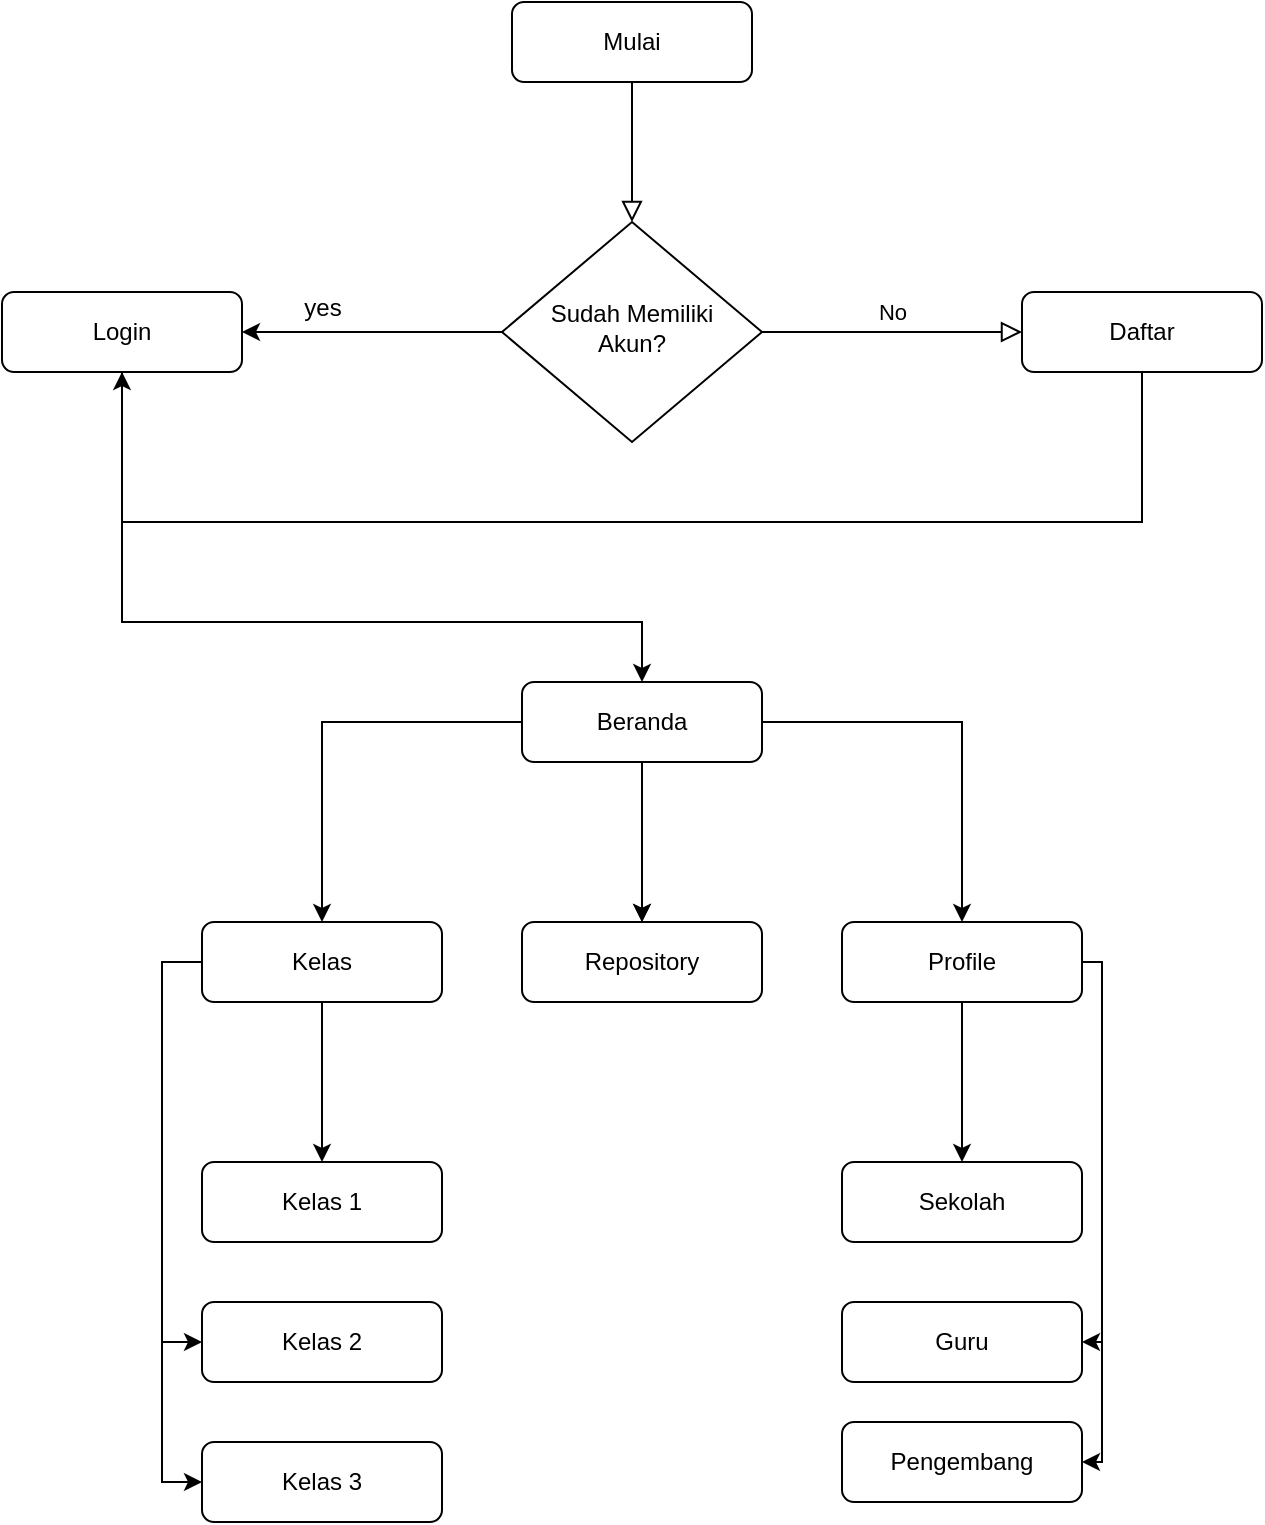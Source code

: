 <mxfile version="24.9.3">
  <diagram id="C5RBs43oDa-KdzZeNtuy" name="Page-1">
    <mxGraphModel dx="1687" dy="908" grid="1" gridSize="10" guides="1" tooltips="1" connect="1" arrows="1" fold="1" page="1" pageScale="1" pageWidth="827" pageHeight="1169" math="0" shadow="0">
      <root>
        <mxCell id="WIyWlLk6GJQsqaUBKTNV-0" />
        <mxCell id="WIyWlLk6GJQsqaUBKTNV-1" parent="WIyWlLk6GJQsqaUBKTNV-0" />
        <mxCell id="WIyWlLk6GJQsqaUBKTNV-2" value="" style="rounded=0;html=1;jettySize=auto;orthogonalLoop=1;fontSize=11;endArrow=block;endFill=0;endSize=8;strokeWidth=1;shadow=0;labelBackgroundColor=none;edgeStyle=orthogonalEdgeStyle;" parent="WIyWlLk6GJQsqaUBKTNV-1" source="WIyWlLk6GJQsqaUBKTNV-3" target="WIyWlLk6GJQsqaUBKTNV-6" edge="1">
          <mxGeometry relative="1" as="geometry" />
        </mxCell>
        <mxCell id="WIyWlLk6GJQsqaUBKTNV-3" value="Mulai" style="rounded=1;whiteSpace=wrap;html=1;fontSize=12;glass=0;strokeWidth=1;shadow=0;" parent="WIyWlLk6GJQsqaUBKTNV-1" vertex="1">
          <mxGeometry x="295" y="60" width="120" height="40" as="geometry" />
        </mxCell>
        <mxCell id="WIyWlLk6GJQsqaUBKTNV-5" value="No" style="edgeStyle=orthogonalEdgeStyle;rounded=0;html=1;jettySize=auto;orthogonalLoop=1;fontSize=11;endArrow=block;endFill=0;endSize=8;strokeWidth=1;shadow=0;labelBackgroundColor=none;" parent="WIyWlLk6GJQsqaUBKTNV-1" source="WIyWlLk6GJQsqaUBKTNV-6" target="WIyWlLk6GJQsqaUBKTNV-7" edge="1">
          <mxGeometry y="10" relative="1" as="geometry">
            <mxPoint as="offset" />
          </mxGeometry>
        </mxCell>
        <mxCell id="uB0bhjpmGp3irmRRtfD9-2" style="edgeStyle=orthogonalEdgeStyle;rounded=0;orthogonalLoop=1;jettySize=auto;html=1;" edge="1" parent="WIyWlLk6GJQsqaUBKTNV-1" source="WIyWlLk6GJQsqaUBKTNV-6" target="uB0bhjpmGp3irmRRtfD9-0">
          <mxGeometry relative="1" as="geometry" />
        </mxCell>
        <mxCell id="WIyWlLk6GJQsqaUBKTNV-6" value="Sudah Memiliki &lt;br&gt;Akun?" style="rhombus;whiteSpace=wrap;html=1;shadow=0;fontFamily=Helvetica;fontSize=12;align=center;strokeWidth=1;spacing=6;spacingTop=-4;" parent="WIyWlLk6GJQsqaUBKTNV-1" vertex="1">
          <mxGeometry x="290" y="170" width="130" height="110" as="geometry" />
        </mxCell>
        <mxCell id="uB0bhjpmGp3irmRRtfD9-12" style="edgeStyle=orthogonalEdgeStyle;rounded=0;orthogonalLoop=1;jettySize=auto;html=1;entryX=0.5;entryY=1;entryDx=0;entryDy=0;" edge="1" parent="WIyWlLk6GJQsqaUBKTNV-1" source="WIyWlLk6GJQsqaUBKTNV-7" target="uB0bhjpmGp3irmRRtfD9-0">
          <mxGeometry relative="1" as="geometry">
            <mxPoint x="610.0" y="320" as="targetPoint" />
            <Array as="points">
              <mxPoint x="610" y="320" />
              <mxPoint x="100" y="320" />
            </Array>
          </mxGeometry>
        </mxCell>
        <mxCell id="WIyWlLk6GJQsqaUBKTNV-7" value="Daftar" style="rounded=1;whiteSpace=wrap;html=1;fontSize=12;glass=0;strokeWidth=1;shadow=0;" parent="WIyWlLk6GJQsqaUBKTNV-1" vertex="1">
          <mxGeometry x="550" y="205" width="120" height="40" as="geometry" />
        </mxCell>
        <mxCell id="uB0bhjpmGp3irmRRtfD9-13" style="edgeStyle=orthogonalEdgeStyle;rounded=0;orthogonalLoop=1;jettySize=auto;html=1;" edge="1" parent="WIyWlLk6GJQsqaUBKTNV-1" source="uB0bhjpmGp3irmRRtfD9-0" target="uB0bhjpmGp3irmRRtfD9-14">
          <mxGeometry relative="1" as="geometry">
            <mxPoint x="360" y="400" as="targetPoint" />
            <Array as="points">
              <mxPoint x="100" y="370" />
              <mxPoint x="360" y="370" />
            </Array>
          </mxGeometry>
        </mxCell>
        <mxCell id="uB0bhjpmGp3irmRRtfD9-0" value="Login" style="rounded=1;whiteSpace=wrap;html=1;fontSize=12;glass=0;strokeWidth=1;shadow=0;" vertex="1" parent="WIyWlLk6GJQsqaUBKTNV-1">
          <mxGeometry x="40" y="205" width="120" height="40" as="geometry" />
        </mxCell>
        <mxCell id="uB0bhjpmGp3irmRRtfD9-3" value="yes" style="text;html=1;align=center;verticalAlign=middle;resizable=0;points=[];autosize=1;strokeColor=none;fillColor=none;" vertex="1" parent="WIyWlLk6GJQsqaUBKTNV-1">
          <mxGeometry x="180" y="198" width="40" height="30" as="geometry" />
        </mxCell>
        <mxCell id="uB0bhjpmGp3irmRRtfD9-18" value="" style="edgeStyle=orthogonalEdgeStyle;rounded=0;orthogonalLoop=1;jettySize=auto;html=1;" edge="1" parent="WIyWlLk6GJQsqaUBKTNV-1" source="uB0bhjpmGp3irmRRtfD9-14" target="uB0bhjpmGp3irmRRtfD9-17">
          <mxGeometry relative="1" as="geometry" />
        </mxCell>
        <mxCell id="uB0bhjpmGp3irmRRtfD9-19" value="" style="edgeStyle=orthogonalEdgeStyle;rounded=0;orthogonalLoop=1;jettySize=auto;html=1;" edge="1" parent="WIyWlLk6GJQsqaUBKTNV-1" source="uB0bhjpmGp3irmRRtfD9-14" target="uB0bhjpmGp3irmRRtfD9-17">
          <mxGeometry relative="1" as="geometry" />
        </mxCell>
        <mxCell id="uB0bhjpmGp3irmRRtfD9-25" style="edgeStyle=orthogonalEdgeStyle;rounded=0;orthogonalLoop=1;jettySize=auto;html=1;" edge="1" parent="WIyWlLk6GJQsqaUBKTNV-1" source="uB0bhjpmGp3irmRRtfD9-14" target="uB0bhjpmGp3irmRRtfD9-22">
          <mxGeometry relative="1" as="geometry" />
        </mxCell>
        <mxCell id="uB0bhjpmGp3irmRRtfD9-27" style="edgeStyle=orthogonalEdgeStyle;rounded=0;orthogonalLoop=1;jettySize=auto;html=1;entryX=0.5;entryY=0;entryDx=0;entryDy=0;" edge="1" parent="WIyWlLk6GJQsqaUBKTNV-1" source="uB0bhjpmGp3irmRRtfD9-14" target="uB0bhjpmGp3irmRRtfD9-21">
          <mxGeometry relative="1" as="geometry" />
        </mxCell>
        <mxCell id="uB0bhjpmGp3irmRRtfD9-14" value="Beranda" style="rounded=1;whiteSpace=wrap;html=1;fontSize=12;glass=0;strokeWidth=1;shadow=0;" vertex="1" parent="WIyWlLk6GJQsqaUBKTNV-1">
          <mxGeometry x="300" y="400" width="120" height="40" as="geometry" />
        </mxCell>
        <mxCell id="uB0bhjpmGp3irmRRtfD9-17" value="Repository" style="rounded=1;whiteSpace=wrap;html=1;fontSize=12;glass=0;strokeWidth=1;shadow=0;" vertex="1" parent="WIyWlLk6GJQsqaUBKTNV-1">
          <mxGeometry x="300" y="520" width="120" height="40" as="geometry" />
        </mxCell>
        <mxCell id="uB0bhjpmGp3irmRRtfD9-37" value="" style="edgeStyle=orthogonalEdgeStyle;rounded=0;orthogonalLoop=1;jettySize=auto;html=1;" edge="1" parent="WIyWlLk6GJQsqaUBKTNV-1" source="uB0bhjpmGp3irmRRtfD9-21" target="uB0bhjpmGp3irmRRtfD9-36">
          <mxGeometry relative="1" as="geometry" />
        </mxCell>
        <mxCell id="uB0bhjpmGp3irmRRtfD9-40" style="edgeStyle=orthogonalEdgeStyle;rounded=0;orthogonalLoop=1;jettySize=auto;html=1;entryX=1;entryY=0.5;entryDx=0;entryDy=0;" edge="1" parent="WIyWlLk6GJQsqaUBKTNV-1" source="uB0bhjpmGp3irmRRtfD9-21" target="uB0bhjpmGp3irmRRtfD9-38">
          <mxGeometry relative="1" as="geometry">
            <Array as="points">
              <mxPoint x="590" y="540" />
              <mxPoint x="590" y="730" />
            </Array>
          </mxGeometry>
        </mxCell>
        <mxCell id="uB0bhjpmGp3irmRRtfD9-42" value="" style="edgeStyle=orthogonalEdgeStyle;rounded=0;orthogonalLoop=1;jettySize=auto;html=1;" edge="1" parent="WIyWlLk6GJQsqaUBKTNV-1" source="uB0bhjpmGp3irmRRtfD9-21" target="uB0bhjpmGp3irmRRtfD9-41">
          <mxGeometry relative="1" as="geometry">
            <Array as="points">
              <mxPoint x="590" y="540" />
              <mxPoint x="590" y="790" />
            </Array>
          </mxGeometry>
        </mxCell>
        <mxCell id="uB0bhjpmGp3irmRRtfD9-21" value="Profile" style="rounded=1;whiteSpace=wrap;html=1;fontSize=12;glass=0;strokeWidth=1;shadow=0;" vertex="1" parent="WIyWlLk6GJQsqaUBKTNV-1">
          <mxGeometry x="460" y="520" width="120" height="40" as="geometry" />
        </mxCell>
        <mxCell id="uB0bhjpmGp3irmRRtfD9-30" value="" style="edgeStyle=orthogonalEdgeStyle;rounded=0;orthogonalLoop=1;jettySize=auto;html=1;" edge="1" parent="WIyWlLk6GJQsqaUBKTNV-1" source="uB0bhjpmGp3irmRRtfD9-22" target="uB0bhjpmGp3irmRRtfD9-29">
          <mxGeometry relative="1" as="geometry" />
        </mxCell>
        <mxCell id="uB0bhjpmGp3irmRRtfD9-31" style="edgeStyle=orthogonalEdgeStyle;rounded=0;orthogonalLoop=1;jettySize=auto;html=1;entryX=0;entryY=0.5;entryDx=0;entryDy=0;" edge="1" parent="WIyWlLk6GJQsqaUBKTNV-1" source="uB0bhjpmGp3irmRRtfD9-22" target="uB0bhjpmGp3irmRRtfD9-32">
          <mxGeometry relative="1" as="geometry">
            <mxPoint x="120" y="760" as="targetPoint" />
            <Array as="points">
              <mxPoint x="120" y="540" />
              <mxPoint x="120" y="730" />
            </Array>
          </mxGeometry>
        </mxCell>
        <mxCell id="uB0bhjpmGp3irmRRtfD9-35" style="edgeStyle=orthogonalEdgeStyle;rounded=0;orthogonalLoop=1;jettySize=auto;html=1;entryX=0;entryY=0.5;entryDx=0;entryDy=0;" edge="1" parent="WIyWlLk6GJQsqaUBKTNV-1" source="uB0bhjpmGp3irmRRtfD9-22" target="uB0bhjpmGp3irmRRtfD9-33">
          <mxGeometry relative="1" as="geometry">
            <Array as="points">
              <mxPoint x="120" y="540" />
              <mxPoint x="120" y="800" />
            </Array>
          </mxGeometry>
        </mxCell>
        <mxCell id="uB0bhjpmGp3irmRRtfD9-22" value="Kelas" style="rounded=1;whiteSpace=wrap;html=1;fontSize=12;glass=0;strokeWidth=1;shadow=0;" vertex="1" parent="WIyWlLk6GJQsqaUBKTNV-1">
          <mxGeometry x="140" y="520" width="120" height="40" as="geometry" />
        </mxCell>
        <mxCell id="uB0bhjpmGp3irmRRtfD9-29" value="Kelas 1" style="rounded=1;whiteSpace=wrap;html=1;fontSize=12;glass=0;strokeWidth=1;shadow=0;" vertex="1" parent="WIyWlLk6GJQsqaUBKTNV-1">
          <mxGeometry x="140" y="640" width="120" height="40" as="geometry" />
        </mxCell>
        <mxCell id="uB0bhjpmGp3irmRRtfD9-32" value="Kelas 2" style="rounded=1;whiteSpace=wrap;html=1;fontSize=12;glass=0;strokeWidth=1;shadow=0;" vertex="1" parent="WIyWlLk6GJQsqaUBKTNV-1">
          <mxGeometry x="140" y="710" width="120" height="40" as="geometry" />
        </mxCell>
        <mxCell id="uB0bhjpmGp3irmRRtfD9-33" value="Kelas 3" style="rounded=1;whiteSpace=wrap;html=1;fontSize=12;glass=0;strokeWidth=1;shadow=0;" vertex="1" parent="WIyWlLk6GJQsqaUBKTNV-1">
          <mxGeometry x="140" y="780" width="120" height="40" as="geometry" />
        </mxCell>
        <mxCell id="uB0bhjpmGp3irmRRtfD9-36" value="Sekolah" style="rounded=1;whiteSpace=wrap;html=1;fontSize=12;glass=0;strokeWidth=1;shadow=0;" vertex="1" parent="WIyWlLk6GJQsqaUBKTNV-1">
          <mxGeometry x="460" y="640" width="120" height="40" as="geometry" />
        </mxCell>
        <mxCell id="uB0bhjpmGp3irmRRtfD9-38" value="Guru" style="rounded=1;whiteSpace=wrap;html=1;fontSize=12;glass=0;strokeWidth=1;shadow=0;" vertex="1" parent="WIyWlLk6GJQsqaUBKTNV-1">
          <mxGeometry x="460" y="710" width="120" height="40" as="geometry" />
        </mxCell>
        <mxCell id="uB0bhjpmGp3irmRRtfD9-41" value="Pengembang" style="rounded=1;whiteSpace=wrap;html=1;fontSize=12;glass=0;strokeWidth=1;shadow=0;" vertex="1" parent="WIyWlLk6GJQsqaUBKTNV-1">
          <mxGeometry x="460" y="770" width="120" height="40" as="geometry" />
        </mxCell>
      </root>
    </mxGraphModel>
  </diagram>
</mxfile>
